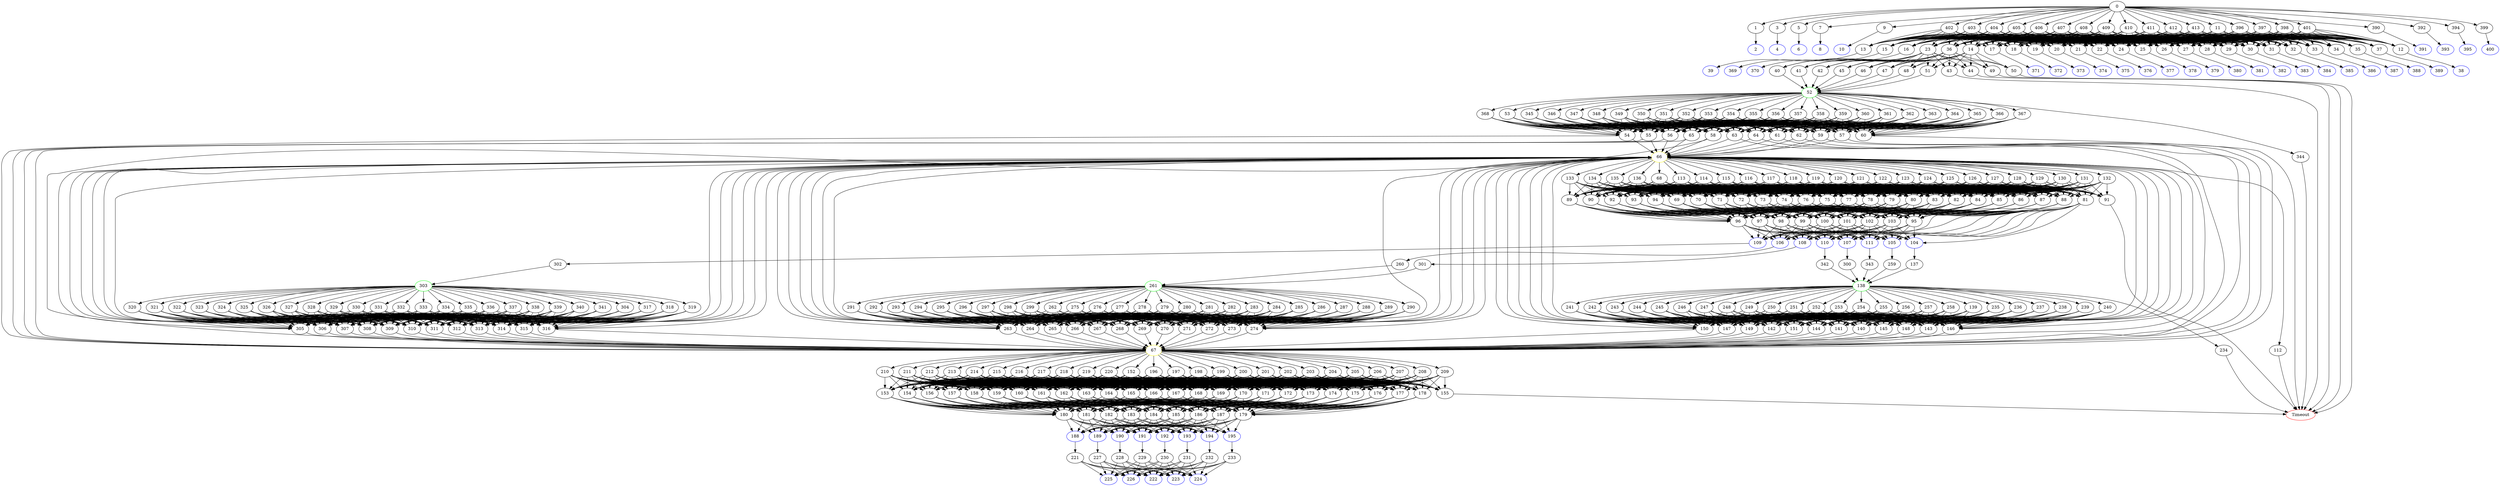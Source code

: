 digraph G {
	0 -> 1;
	0 -> 3;
	0 -> 5;
	0 -> 7;
	0 -> 9;
	0 -> 11;
	0 -> 390;
	0 -> 392;
	0 -> 394;
	0 -> 396;
	0 -> 397;
	0 -> 398;
	0 -> 399;
	0 -> 401;
	0 -> 402;
	0 -> 403;
	0 -> 404;
	0 -> 405;
	0 -> 406;
	0 -> 407;
	0 -> 408;
	0 -> 409;
	0 -> 410;
	0 -> 411;
	0 -> 412;
	0 -> 413;
	1 -> "2";
2 [color=blue];
	3 -> "4";
4 [color=blue];
	5 -> "6";
6 [color=blue];
	7 -> "8";
8 [color=blue];
	9 -> "10";
10 [color=blue];
	11 -> 12;
	11 -> 13;
	11 -> 14;
	11 -> 15;
	11 -> 16;
	11 -> 17;
	11 -> 18;
	11 -> 19;
	11 -> 20;
	11 -> 21;
	11 -> 22;
	11 -> 23;
	11 -> 24;
	11 -> 25;
	11 -> 26;
	11 -> 27;
	11 -> 28;
	11 -> 29;
	11 -> 30;
	11 -> 31;
	11 -> 32;
	11 -> 33;
	11 -> 34;
	11 -> 35;
	11 -> 36;
	11 -> 37;
	12 -> "38";
38 [color=blue];
	13 -> "39";
39 [color=blue];
	14 -> 40;
	14 -> 41;
	14 -> 42;
	14 -> 43;
	14 -> 44;
	14 -> 45;
	14 -> 46;
	14 -> 47;
	14 -> 48;
	14 -> 49;
	14 -> 50;
	14 -> 51;
	15 -> "369";
369 [color=blue];
	16 -> "370";
370 [color=blue];
	17 -> "371";
371 [color=blue];
	18 -> "372";
372 [color=blue];
	19 -> "373";
373 [color=blue];
	20 -> "374";
374 [color=blue];
	21 -> "375";
375 [color=blue];
	22 -> "376";
376 [color=blue];
	23 -> 40;
	23 -> 41;
	23 -> 42;
	23 -> 43;
	23 -> 44;
	23 -> 45;
	23 -> 46;
	23 -> 47;
	23 -> 48;
	23 -> 49;
	23 -> 50;
	23 -> 51;
	24 -> "377";
377 [color=blue];
	25 -> "378";
378 [color=blue];
	26 -> "379";
379 [color=blue];
	27 -> "380";
380 [color=blue];
	28 -> "381";
381 [color=blue];
	29 -> "382";
382 [color=blue];
	30 -> "383";
383 [color=blue];
	31 -> "384";
384 [color=blue];
	32 -> "385";
385 [color=blue];
	33 -> "386";
386 [color=blue];
	34 -> "387";
387 [color=blue];
	35 -> "388";
388 [color=blue];
	36 -> 40;
	36 -> 41;
	36 -> 42;
	36 -> 43;
	36 -> 44;
	36 -> 45;
	36 -> 46;
	36 -> 47;
	36 -> 48;
	36 -> 49;
	36 -> 50;
	36 -> 51;
	37 -> "389";
389 [color=blue];
	40 -> "52";
52 [color=green];
	41 -> "52";
52 [color=green];
	42 -> "52";
52 [color=green];
	43 -> "Timeout";
Timeout [color=red];
	44 -> "Timeout";
Timeout [color=red];
	45 -> "52";
52 [color=green];
	46 -> "52";
52 [color=green];
	47 -> "52";
52 [color=green];
	48 -> "52";
52 [color=green];
	49 -> "Timeout";
Timeout [color=red];
	50 -> "Timeout";
Timeout [color=red];
	51 -> "52";
52 [color=green];
	52 -> 53;
	52 -> 344;
	52 -> 345;
	52 -> 346;
	52 -> 347;
	52 -> 348;
	52 -> 349;
	52 -> 350;
	52 -> 351;
	52 -> 352;
	52 -> 353;
	52 -> 354;
	52 -> 355;
	52 -> 356;
	52 -> 357;
	52 -> 358;
	52 -> 359;
	52 -> 360;
	52 -> 361;
	52 -> 362;
	52 -> 363;
	52 -> 364;
	52 -> 365;
	52 -> 366;
	52 -> 367;
	52 -> 368;
	53 -> 54;
	53 -> 55;
	53 -> 56;
	53 -> 57;
	53 -> 58;
	53 -> 59;
	53 -> 60;
	53 -> 61;
	53 -> 62;
	53 -> 63;
	53 -> 64;
	53 -> 65;
	54 -> "66";
66 [color=yellow];
	54 -> "67";
67 [color=yellow];
	55 -> "66";
66 [color=yellow];
	55 -> "67";
67 [color=yellow];
	56 -> "66";
66 [color=yellow];
	56 -> "67";
67 [color=yellow];
	57 -> "66";
66 [color=yellow];
	57 -> "67";
67 [color=yellow];
	58 -> "66";
66 [color=yellow];
	58 -> "67";
67 [color=yellow];
	59 -> "66";
66 [color=yellow];
	59 -> "67";
67 [color=yellow];
	60 -> "Timeout";
Timeout [color=red];
	61 -> "66";
66 [color=yellow];
	61 -> "67";
67 [color=yellow];
	62 -> "66";
66 [color=yellow];
	62 -> "67";
67 [color=yellow];
	63 -> "66";
66 [color=yellow];
	63 -> "67";
67 [color=yellow];
	64 -> "66";
66 [color=yellow];
	64 -> "67";
67 [color=yellow];
	65 -> "66";
66 [color=yellow];
	65 -> "67";
67 [color=yellow];
	66 -> 68;
	66 -> 112;
	66 -> 113;
	66 -> 114;
	66 -> 115;
	66 -> 116;
	66 -> 117;
	66 -> 118;
	66 -> 119;
	66 -> 120;
	66 -> 121;
	66 -> 122;
	66 -> 123;
	66 -> 124;
	66 -> 125;
	66 -> 126;
	66 -> 127;
	66 -> 128;
	66 -> 129;
	66 -> 130;
	66 -> 131;
	66 -> 132;
	66 -> 133;
	66 -> 134;
	66 -> 135;
	66 -> 136;
	67 -> 152;
	67 -> 196;
	67 -> 197;
	67 -> 198;
	67 -> 199;
	67 -> 200;
	67 -> 201;
	67 -> 202;
	67 -> 203;
	67 -> 204;
	67 -> 205;
	67 -> 206;
	67 -> 207;
	67 -> 208;
	67 -> 209;
	67 -> 210;
	67 -> 211;
	67 -> 212;
	67 -> 213;
	67 -> 214;
	67 -> 215;
	67 -> 216;
	67 -> 217;
	67 -> 218;
	67 -> 219;
	67 -> 220;
	68 -> 69;
	68 -> 70;
	68 -> 71;
	68 -> 72;
	68 -> 73;
	68 -> 74;
	68 -> 75;
	68 -> 76;
	68 -> 77;
	68 -> 78;
	68 -> 79;
	68 -> 80;
	68 -> 81;
	68 -> 82;
	68 -> 83;
	68 -> 84;
	68 -> 85;
	68 -> 86;
	68 -> 87;
	68 -> 88;
	68 -> 89;
	68 -> 90;
	68 -> 91;
	68 -> 92;
	68 -> 93;
	68 -> 94;
	69 -> 95;
	69 -> 96;
	69 -> 97;
	69 -> 98;
	69 -> 99;
	69 -> 100;
	69 -> 101;
	69 -> 102;
	69 -> 103;
	70 -> 95;
	70 -> 96;
	70 -> 97;
	70 -> 98;
	70 -> 99;
	70 -> 100;
	70 -> 101;
	70 -> 102;
	70 -> 103;
	71 -> 95;
	71 -> 96;
	71 -> 97;
	71 -> 98;
	71 -> 99;
	71 -> 100;
	71 -> 101;
	71 -> 102;
	71 -> 103;
	72 -> 95;
	72 -> 96;
	72 -> 97;
	72 -> 98;
	72 -> 99;
	72 -> 100;
	72 -> 101;
	72 -> 102;
	72 -> 103;
	73 -> 95;
	73 -> 96;
	73 -> 97;
	73 -> 98;
	73 -> 99;
	73 -> 100;
	73 -> 101;
	73 -> 102;
	73 -> 103;
	74 -> 95;
	74 -> 96;
	74 -> 97;
	74 -> 98;
	74 -> 99;
	74 -> 100;
	74 -> 101;
	74 -> 102;
	74 -> 103;
	75 -> 95;
	75 -> 96;
	75 -> 97;
	75 -> 98;
	75 -> 99;
	75 -> 100;
	75 -> 101;
	75 -> 102;
	75 -> 103;
	76 -> 95;
	76 -> 96;
	76 -> 97;
	76 -> 98;
	76 -> 99;
	76 -> 100;
	76 -> 101;
	76 -> 102;
	76 -> 103;
	77 -> 95;
	77 -> 96;
	77 -> 97;
	77 -> 98;
	77 -> 99;
	77 -> 100;
	77 -> 101;
	77 -> 102;
	77 -> 103;
	78 -> 95;
	78 -> 96;
	78 -> 97;
	78 -> 98;
	78 -> 99;
	78 -> 100;
	78 -> 101;
	78 -> 102;
	78 -> 103;
	79 -> 95;
	79 -> 96;
	79 -> 97;
	79 -> 98;
	79 -> 99;
	79 -> 100;
	79 -> 101;
	79 -> 102;
	79 -> 103;
	80 -> 95;
	80 -> 96;
	80 -> 97;
	80 -> 98;
	80 -> 99;
	80 -> 100;
	80 -> 101;
	80 -> 102;
	80 -> 103;
	81 -> "104";
104 [color=blue];
	81 -> "105";
105 [color=blue];
	81 -> "106";
106 [color=blue];
	81 -> "107";
107 [color=blue];
	81 -> "108";
108 [color=blue];
	81 -> "109";
109 [color=blue];
	81 -> "110";
110 [color=blue];
	81 -> "111";
111 [color=blue];
	82 -> 95;
	82 -> 96;
	82 -> 97;
	82 -> 98;
	82 -> 99;
	82 -> 100;
	82 -> 101;
	82 -> 102;
	82 -> 103;
	83 -> 95;
	83 -> 96;
	83 -> 97;
	83 -> 98;
	83 -> 99;
	83 -> 100;
	83 -> 101;
	83 -> 102;
	83 -> 103;
	84 -> 95;
	84 -> 96;
	84 -> 97;
	84 -> 98;
	84 -> 99;
	84 -> 100;
	84 -> 101;
	84 -> 102;
	84 -> 103;
	85 -> 95;
	85 -> 96;
	85 -> 97;
	85 -> 98;
	85 -> 99;
	85 -> 100;
	85 -> 101;
	85 -> 102;
	85 -> 103;
	86 -> 95;
	86 -> 96;
	86 -> 97;
	86 -> 98;
	86 -> 99;
	86 -> 100;
	86 -> 101;
	86 -> 102;
	86 -> 103;
	87 -> 95;
	87 -> 96;
	87 -> 97;
	87 -> 98;
	87 -> 99;
	87 -> 100;
	87 -> 101;
	87 -> 102;
	87 -> 103;
	88 -> 95;
	88 -> 96;
	88 -> 97;
	88 -> 98;
	88 -> 99;
	88 -> 100;
	88 -> 101;
	88 -> 102;
	88 -> 103;
	89 -> 95;
	89 -> 96;
	89 -> 97;
	89 -> 98;
	89 -> 99;
	89 -> 100;
	89 -> 101;
	89 -> 102;
	89 -> 103;
	90 -> 95;
	90 -> 96;
	90 -> 97;
	90 -> 98;
	90 -> 99;
	90 -> 100;
	90 -> 101;
	90 -> 102;
	90 -> 103;
	91 -> "Timeout";
Timeout [color=red];
	92 -> 95;
	92 -> 96;
	92 -> 97;
	92 -> 98;
	92 -> 99;
	92 -> 100;
	92 -> 101;
	92 -> 102;
	92 -> 103;
	93 -> 95;
	93 -> 96;
	93 -> 97;
	93 -> 98;
	93 -> 99;
	93 -> 100;
	93 -> 101;
	93 -> 102;
	93 -> 103;
	94 -> 95;
	94 -> 96;
	94 -> 97;
	94 -> 98;
	94 -> 99;
	94 -> 100;
	94 -> 101;
	94 -> 102;
	94 -> 103;
	95 -> "104";
104 [color=blue];
	95 -> "105";
105 [color=blue];
	95 -> "106";
106 [color=blue];
	95 -> "107";
107 [color=blue];
	95 -> "108";
108 [color=blue];
	95 -> "109";
109 [color=blue];
	95 -> "110";
110 [color=blue];
	95 -> "111";
111 [color=blue];
	96 -> "104";
104 [color=blue];
	96 -> "105";
105 [color=blue];
	96 -> "106";
106 [color=blue];
	96 -> "107";
107 [color=blue];
	96 -> "108";
108 [color=blue];
	96 -> "109";
109 [color=blue];
	96 -> "110";
110 [color=blue];
	96 -> "111";
111 [color=blue];
	97 -> "104";
104 [color=blue];
	97 -> "105";
105 [color=blue];
	97 -> "106";
106 [color=blue];
	97 -> "107";
107 [color=blue];
	97 -> "108";
108 [color=blue];
	97 -> "109";
109 [color=blue];
	97 -> "110";
110 [color=blue];
	97 -> "111";
111 [color=blue];
	98 -> "104";
104 [color=blue];
	98 -> "105";
105 [color=blue];
	98 -> "106";
106 [color=blue];
	98 -> "107";
107 [color=blue];
	98 -> "108";
108 [color=blue];
	98 -> "109";
109 [color=blue];
	98 -> "110";
110 [color=blue];
	98 -> "111";
111 [color=blue];
	99 -> "104";
104 [color=blue];
	99 -> "105";
105 [color=blue];
	99 -> "106";
106 [color=blue];
	99 -> "107";
107 [color=blue];
	99 -> "108";
108 [color=blue];
	99 -> "109";
109 [color=blue];
	99 -> "110";
110 [color=blue];
	99 -> "111";
111 [color=blue];
	100 -> "104";
104 [color=blue];
	100 -> "105";
105 [color=blue];
	100 -> "106";
106 [color=blue];
	100 -> "107";
107 [color=blue];
	100 -> "108";
108 [color=blue];
	100 -> "109";
109 [color=blue];
	100 -> "110";
110 [color=blue];
	100 -> "111";
111 [color=blue];
	101 -> "104";
104 [color=blue];
	101 -> "105";
105 [color=blue];
	101 -> "106";
106 [color=blue];
	101 -> "107";
107 [color=blue];
	101 -> "108";
108 [color=blue];
	101 -> "109";
109 [color=blue];
	101 -> "110";
110 [color=blue];
	101 -> "111";
111 [color=blue];
	102 -> "104";
104 [color=blue];
	102 -> "105";
105 [color=blue];
	102 -> "106";
106 [color=blue];
	102 -> "107";
107 [color=blue];
	102 -> "108";
108 [color=blue];
	102 -> "109";
109 [color=blue];
	102 -> "110";
110 [color=blue];
	102 -> "111";
111 [color=blue];
	103 -> "104";
104 [color=blue];
	103 -> "105";
105 [color=blue];
	103 -> "106";
106 [color=blue];
	103 -> "107";
107 [color=blue];
	103 -> "108";
108 [color=blue];
	103 -> "109";
109 [color=blue];
	103 -> "110";
110 [color=blue];
	103 -> "111";
111 [color=blue];
	104 -> 137;
	105 -> 259;
	106 -> 260;
	107 -> 300;
	108 -> 301;
	109 -> 302;
	110 -> 342;
	111 -> 343;
	112 -> "Timeout";
Timeout [color=red];
	113 -> 69;
	113 -> 70;
	113 -> 71;
	113 -> 72;
	113 -> 73;
	113 -> 74;
	113 -> 75;
	113 -> 76;
	113 -> 77;
	113 -> 78;
	113 -> 79;
	113 -> 80;
	113 -> 81;
	113 -> 82;
	113 -> 83;
	113 -> 84;
	113 -> 85;
	113 -> 86;
	113 -> 87;
	113 -> 88;
	113 -> 89;
	113 -> 90;
	113 -> 91;
	113 -> 92;
	113 -> 93;
	113 -> 94;
	114 -> 69;
	114 -> 70;
	114 -> 71;
	114 -> 72;
	114 -> 73;
	114 -> 74;
	114 -> 75;
	114 -> 76;
	114 -> 77;
	114 -> 78;
	114 -> 79;
	114 -> 80;
	114 -> 81;
	114 -> 82;
	114 -> 83;
	114 -> 84;
	114 -> 85;
	114 -> 86;
	114 -> 87;
	114 -> 88;
	114 -> 89;
	114 -> 90;
	114 -> 91;
	114 -> 92;
	114 -> 93;
	114 -> 94;
	115 -> 69;
	115 -> 70;
	115 -> 71;
	115 -> 72;
	115 -> 73;
	115 -> 74;
	115 -> 75;
	115 -> 76;
	115 -> 77;
	115 -> 78;
	115 -> 79;
	115 -> 80;
	115 -> 81;
	115 -> 82;
	115 -> 83;
	115 -> 84;
	115 -> 85;
	115 -> 86;
	115 -> 87;
	115 -> 88;
	115 -> 89;
	115 -> 90;
	115 -> 91;
	115 -> 92;
	115 -> 93;
	115 -> 94;
	116 -> 69;
	116 -> 70;
	116 -> 71;
	116 -> 72;
	116 -> 73;
	116 -> 74;
	116 -> 75;
	116 -> 76;
	116 -> 77;
	116 -> 78;
	116 -> 79;
	116 -> 80;
	116 -> 81;
	116 -> 82;
	116 -> 83;
	116 -> 84;
	116 -> 85;
	116 -> 86;
	116 -> 87;
	116 -> 88;
	116 -> 89;
	116 -> 90;
	116 -> 91;
	116 -> 92;
	116 -> 93;
	116 -> 94;
	117 -> 69;
	117 -> 70;
	117 -> 71;
	117 -> 72;
	117 -> 73;
	117 -> 74;
	117 -> 75;
	117 -> 76;
	117 -> 77;
	117 -> 78;
	117 -> 79;
	117 -> 80;
	117 -> 81;
	117 -> 82;
	117 -> 83;
	117 -> 84;
	117 -> 85;
	117 -> 86;
	117 -> 87;
	117 -> 88;
	117 -> 89;
	117 -> 90;
	117 -> 91;
	117 -> 92;
	117 -> 93;
	117 -> 94;
	118 -> 69;
	118 -> 70;
	118 -> 71;
	118 -> 72;
	118 -> 73;
	118 -> 74;
	118 -> 75;
	118 -> 76;
	118 -> 77;
	118 -> 78;
	118 -> 79;
	118 -> 80;
	118 -> 81;
	118 -> 82;
	118 -> 83;
	118 -> 84;
	118 -> 85;
	118 -> 86;
	118 -> 87;
	118 -> 88;
	118 -> 89;
	118 -> 90;
	118 -> 91;
	118 -> 92;
	118 -> 93;
	118 -> 94;
	119 -> 69;
	119 -> 70;
	119 -> 71;
	119 -> 72;
	119 -> 73;
	119 -> 74;
	119 -> 75;
	119 -> 76;
	119 -> 77;
	119 -> 78;
	119 -> 79;
	119 -> 80;
	119 -> 81;
	119 -> 82;
	119 -> 83;
	119 -> 84;
	119 -> 85;
	119 -> 86;
	119 -> 87;
	119 -> 88;
	119 -> 89;
	119 -> 90;
	119 -> 91;
	119 -> 92;
	119 -> 93;
	119 -> 94;
	120 -> 69;
	120 -> 70;
	120 -> 71;
	120 -> 72;
	120 -> 73;
	120 -> 74;
	120 -> 75;
	120 -> 76;
	120 -> 77;
	120 -> 78;
	120 -> 79;
	120 -> 80;
	120 -> 81;
	120 -> 82;
	120 -> 83;
	120 -> 84;
	120 -> 85;
	120 -> 86;
	120 -> 87;
	120 -> 88;
	120 -> 89;
	120 -> 90;
	120 -> 91;
	120 -> 92;
	120 -> 93;
	120 -> 94;
	121 -> 69;
	121 -> 70;
	121 -> 71;
	121 -> 72;
	121 -> 73;
	121 -> 74;
	121 -> 75;
	121 -> 76;
	121 -> 77;
	121 -> 78;
	121 -> 79;
	121 -> 80;
	121 -> 81;
	121 -> 82;
	121 -> 83;
	121 -> 84;
	121 -> 85;
	121 -> 86;
	121 -> 87;
	121 -> 88;
	121 -> 89;
	121 -> 90;
	121 -> 91;
	121 -> 92;
	121 -> 93;
	121 -> 94;
	122 -> 69;
	122 -> 70;
	122 -> 71;
	122 -> 72;
	122 -> 73;
	122 -> 74;
	122 -> 75;
	122 -> 76;
	122 -> 77;
	122 -> 78;
	122 -> 79;
	122 -> 80;
	122 -> 81;
	122 -> 82;
	122 -> 83;
	122 -> 84;
	122 -> 85;
	122 -> 86;
	122 -> 87;
	122 -> 88;
	122 -> 89;
	122 -> 90;
	122 -> 91;
	122 -> 92;
	122 -> 93;
	122 -> 94;
	123 -> 69;
	123 -> 70;
	123 -> 71;
	123 -> 72;
	123 -> 73;
	123 -> 74;
	123 -> 75;
	123 -> 76;
	123 -> 77;
	123 -> 78;
	123 -> 79;
	123 -> 80;
	123 -> 81;
	123 -> 82;
	123 -> 83;
	123 -> 84;
	123 -> 85;
	123 -> 86;
	123 -> 87;
	123 -> 88;
	123 -> 89;
	123 -> 90;
	123 -> 91;
	123 -> 92;
	123 -> 93;
	123 -> 94;
	124 -> 69;
	124 -> 70;
	124 -> 71;
	124 -> 72;
	124 -> 73;
	124 -> 74;
	124 -> 75;
	124 -> 76;
	124 -> 77;
	124 -> 78;
	124 -> 79;
	124 -> 80;
	124 -> 81;
	124 -> 82;
	124 -> 83;
	124 -> 84;
	124 -> 85;
	124 -> 86;
	124 -> 87;
	124 -> 88;
	124 -> 89;
	124 -> 90;
	124 -> 91;
	124 -> 92;
	124 -> 93;
	124 -> 94;
	125 -> 69;
	125 -> 70;
	125 -> 71;
	125 -> 72;
	125 -> 73;
	125 -> 74;
	125 -> 75;
	125 -> 76;
	125 -> 77;
	125 -> 78;
	125 -> 79;
	125 -> 80;
	125 -> 81;
	125 -> 82;
	125 -> 83;
	125 -> 84;
	125 -> 85;
	125 -> 86;
	125 -> 87;
	125 -> 88;
	125 -> 89;
	125 -> 90;
	125 -> 91;
	125 -> 92;
	125 -> 93;
	125 -> 94;
	126 -> 69;
	126 -> 70;
	126 -> 71;
	126 -> 72;
	126 -> 73;
	126 -> 74;
	126 -> 75;
	126 -> 76;
	126 -> 77;
	126 -> 78;
	126 -> 79;
	126 -> 80;
	126 -> 81;
	126 -> 82;
	126 -> 83;
	126 -> 84;
	126 -> 85;
	126 -> 86;
	126 -> 87;
	126 -> 88;
	126 -> 89;
	126 -> 90;
	126 -> 91;
	126 -> 92;
	126 -> 93;
	126 -> 94;
	127 -> 69;
	127 -> 70;
	127 -> 71;
	127 -> 72;
	127 -> 73;
	127 -> 74;
	127 -> 75;
	127 -> 76;
	127 -> 77;
	127 -> 78;
	127 -> 79;
	127 -> 80;
	127 -> 81;
	127 -> 82;
	127 -> 83;
	127 -> 84;
	127 -> 85;
	127 -> 86;
	127 -> 87;
	127 -> 88;
	127 -> 89;
	127 -> 90;
	127 -> 91;
	127 -> 92;
	127 -> 93;
	127 -> 94;
	128 -> 69;
	128 -> 70;
	128 -> 71;
	128 -> 72;
	128 -> 73;
	128 -> 74;
	128 -> 75;
	128 -> 76;
	128 -> 77;
	128 -> 78;
	128 -> 79;
	128 -> 80;
	128 -> 81;
	128 -> 82;
	128 -> 83;
	128 -> 84;
	128 -> 85;
	128 -> 86;
	128 -> 87;
	128 -> 88;
	128 -> 89;
	128 -> 90;
	128 -> 91;
	128 -> 92;
	128 -> 93;
	128 -> 94;
	129 -> 69;
	129 -> 70;
	129 -> 71;
	129 -> 72;
	129 -> 73;
	129 -> 74;
	129 -> 75;
	129 -> 76;
	129 -> 77;
	129 -> 78;
	129 -> 79;
	129 -> 80;
	129 -> 81;
	129 -> 82;
	129 -> 83;
	129 -> 84;
	129 -> 85;
	129 -> 86;
	129 -> 87;
	129 -> 88;
	129 -> 89;
	129 -> 90;
	129 -> 91;
	129 -> 92;
	129 -> 93;
	129 -> 94;
	130 -> 69;
	130 -> 70;
	130 -> 71;
	130 -> 72;
	130 -> 73;
	130 -> 74;
	130 -> 75;
	130 -> 76;
	130 -> 77;
	130 -> 78;
	130 -> 79;
	130 -> 80;
	130 -> 81;
	130 -> 82;
	130 -> 83;
	130 -> 84;
	130 -> 85;
	130 -> 86;
	130 -> 87;
	130 -> 88;
	130 -> 89;
	130 -> 90;
	130 -> 91;
	130 -> 92;
	130 -> 93;
	130 -> 94;
	131 -> 69;
	131 -> 70;
	131 -> 71;
	131 -> 72;
	131 -> 73;
	131 -> 74;
	131 -> 75;
	131 -> 76;
	131 -> 77;
	131 -> 78;
	131 -> 79;
	131 -> 80;
	131 -> 81;
	131 -> 82;
	131 -> 83;
	131 -> 84;
	131 -> 85;
	131 -> 86;
	131 -> 87;
	131 -> 88;
	131 -> 89;
	131 -> 90;
	131 -> 91;
	131 -> 92;
	131 -> 93;
	131 -> 94;
	132 -> 69;
	132 -> 70;
	132 -> 71;
	132 -> 72;
	132 -> 73;
	132 -> 74;
	132 -> 75;
	132 -> 76;
	132 -> 77;
	132 -> 78;
	132 -> 79;
	132 -> 80;
	132 -> 81;
	132 -> 82;
	132 -> 83;
	132 -> 84;
	132 -> 85;
	132 -> 86;
	132 -> 87;
	132 -> 88;
	132 -> 89;
	132 -> 90;
	132 -> 91;
	132 -> 92;
	132 -> 93;
	132 -> 94;
	133 -> 69;
	133 -> 70;
	133 -> 71;
	133 -> 72;
	133 -> 73;
	133 -> 74;
	133 -> 75;
	133 -> 76;
	133 -> 77;
	133 -> 78;
	133 -> 79;
	133 -> 80;
	133 -> 81;
	133 -> 82;
	133 -> 83;
	133 -> 84;
	133 -> 85;
	133 -> 86;
	133 -> 87;
	133 -> 88;
	133 -> 89;
	133 -> 90;
	133 -> 91;
	133 -> 92;
	133 -> 93;
	133 -> 94;
	134 -> 69;
	134 -> 70;
	134 -> 71;
	134 -> 72;
	134 -> 73;
	134 -> 74;
	134 -> 75;
	134 -> 76;
	134 -> 77;
	134 -> 78;
	134 -> 79;
	134 -> 80;
	134 -> 81;
	134 -> 82;
	134 -> 83;
	134 -> 84;
	134 -> 85;
	134 -> 86;
	134 -> 87;
	134 -> 88;
	134 -> 89;
	134 -> 90;
	134 -> 91;
	134 -> 92;
	134 -> 93;
	134 -> 94;
	135 -> 69;
	135 -> 70;
	135 -> 71;
	135 -> 72;
	135 -> 73;
	135 -> 74;
	135 -> 75;
	135 -> 76;
	135 -> 77;
	135 -> 78;
	135 -> 79;
	135 -> 80;
	135 -> 81;
	135 -> 82;
	135 -> 83;
	135 -> 84;
	135 -> 85;
	135 -> 86;
	135 -> 87;
	135 -> 88;
	135 -> 89;
	135 -> 90;
	135 -> 91;
	135 -> 92;
	135 -> 93;
	135 -> 94;
	136 -> 69;
	136 -> 70;
	136 -> 71;
	136 -> 72;
	136 -> 73;
	136 -> 74;
	136 -> 75;
	136 -> 76;
	136 -> 77;
	136 -> 78;
	136 -> 79;
	136 -> 80;
	136 -> 81;
	136 -> 82;
	136 -> 83;
	136 -> 84;
	136 -> 85;
	136 -> 86;
	136 -> 87;
	136 -> 88;
	136 -> 89;
	136 -> 90;
	136 -> 91;
	136 -> 92;
	136 -> 93;
	136 -> 94;
	137 -> "138";
138 [color=green];
	138 -> 139;
	138 -> 234;
	138 -> 235;
	138 -> 236;
	138 -> 237;
	138 -> 238;
	138 -> 239;
	138 -> 240;
	138 -> 241;
	138 -> 242;
	138 -> 243;
	138 -> 244;
	138 -> 245;
	138 -> 246;
	138 -> 247;
	138 -> 248;
	138 -> 249;
	138 -> 250;
	138 -> 251;
	138 -> 252;
	138 -> 253;
	138 -> 254;
	138 -> 255;
	138 -> 256;
	138 -> 257;
	138 -> 258;
	139 -> 140;
	139 -> 141;
	139 -> 142;
	139 -> 143;
	139 -> 144;
	139 -> 145;
	139 -> 146;
	139 -> 147;
	139 -> 148;
	139 -> 149;
	139 -> 150;
	139 -> 151;
	140 -> "66";
66 [color=yellow];
	140 -> "67";
67 [color=yellow];
	141 -> "66";
66 [color=yellow];
	141 -> "67";
67 [color=yellow];
	142 -> "66";
66 [color=yellow];
	142 -> "67";
67 [color=yellow];
	143 -> "66";
66 [color=yellow];
	143 -> "67";
67 [color=yellow];
	144 -> "66";
66 [color=yellow];
	144 -> "67";
67 [color=yellow];
	145 -> "66";
66 [color=yellow];
	145 -> "67";
67 [color=yellow];
	146 -> "66";
66 [color=yellow];
	146 -> "67";
67 [color=yellow];
	147 -> "66";
66 [color=yellow];
	147 -> "67";
67 [color=yellow];
	148 -> "66";
66 [color=yellow];
	148 -> "67";
67 [color=yellow];
	149 -> "66";
66 [color=yellow];
	149 -> "67";
67 [color=yellow];
	150 -> "66";
66 [color=yellow];
	150 -> "67";
67 [color=yellow];
	151 -> "66";
66 [color=yellow];
	151 -> "67";
67 [color=yellow];
	152 -> 153;
	152 -> 154;
	152 -> 155;
	152 -> 156;
	152 -> 157;
	152 -> 158;
	152 -> 159;
	152 -> 160;
	152 -> 161;
	152 -> 162;
	152 -> 163;
	152 -> 164;
	152 -> 165;
	152 -> 166;
	152 -> 167;
	152 -> 168;
	152 -> 169;
	152 -> 170;
	152 -> 171;
	152 -> 172;
	152 -> 173;
	152 -> 174;
	152 -> 175;
	152 -> 176;
	152 -> 177;
	152 -> 178;
	153 -> 179;
	153 -> 180;
	153 -> 181;
	153 -> 182;
	153 -> 183;
	153 -> 184;
	153 -> 185;
	153 -> 186;
	153 -> 187;
	154 -> 179;
	154 -> 180;
	154 -> 181;
	154 -> 182;
	154 -> 183;
	154 -> 184;
	154 -> 185;
	154 -> 186;
	154 -> 187;
	155 -> "Timeout";
Timeout [color=red];
	156 -> 179;
	156 -> 180;
	156 -> 181;
	156 -> 182;
	156 -> 183;
	156 -> 184;
	156 -> 185;
	156 -> 186;
	156 -> 187;
	157 -> 179;
	157 -> 180;
	157 -> 181;
	157 -> 182;
	157 -> 183;
	157 -> 184;
	157 -> 185;
	157 -> 186;
	157 -> 187;
	158 -> 179;
	158 -> 180;
	158 -> 181;
	158 -> 182;
	158 -> 183;
	158 -> 184;
	158 -> 185;
	158 -> 186;
	158 -> 187;
	159 -> 179;
	159 -> 180;
	159 -> 181;
	159 -> 182;
	159 -> 183;
	159 -> 184;
	159 -> 185;
	159 -> 186;
	159 -> 187;
	160 -> 179;
	160 -> 180;
	160 -> 181;
	160 -> 182;
	160 -> 183;
	160 -> 184;
	160 -> 185;
	160 -> 186;
	160 -> 187;
	161 -> 179;
	161 -> 180;
	161 -> 181;
	161 -> 182;
	161 -> 183;
	161 -> 184;
	161 -> 185;
	161 -> 186;
	161 -> 187;
	162 -> 179;
	162 -> 180;
	162 -> 181;
	162 -> 182;
	162 -> 183;
	162 -> 184;
	162 -> 185;
	162 -> 186;
	162 -> 187;
	163 -> 179;
	163 -> 180;
	163 -> 181;
	163 -> 182;
	163 -> 183;
	163 -> 184;
	163 -> 185;
	163 -> 186;
	163 -> 187;
	164 -> 179;
	164 -> 180;
	164 -> 181;
	164 -> 182;
	164 -> 183;
	164 -> 184;
	164 -> 185;
	164 -> 186;
	164 -> 187;
	165 -> 179;
	165 -> 180;
	165 -> 181;
	165 -> 182;
	165 -> 183;
	165 -> 184;
	165 -> 185;
	165 -> 186;
	165 -> 187;
	166 -> 179;
	166 -> 180;
	166 -> 181;
	166 -> 182;
	166 -> 183;
	166 -> 184;
	166 -> 185;
	166 -> 186;
	166 -> 187;
	167 -> 179;
	167 -> 180;
	167 -> 181;
	167 -> 182;
	167 -> 183;
	167 -> 184;
	167 -> 185;
	167 -> 186;
	167 -> 187;
	168 -> 179;
	168 -> 180;
	168 -> 181;
	168 -> 182;
	168 -> 183;
	168 -> 184;
	168 -> 185;
	168 -> 186;
	168 -> 187;
	169 -> 179;
	169 -> 180;
	169 -> 181;
	169 -> 182;
	169 -> 183;
	169 -> 184;
	169 -> 185;
	169 -> 186;
	169 -> 187;
	170 -> 179;
	170 -> 180;
	170 -> 181;
	170 -> 182;
	170 -> 183;
	170 -> 184;
	170 -> 185;
	170 -> 186;
	170 -> 187;
	171 -> 179;
	171 -> 180;
	171 -> 181;
	171 -> 182;
	171 -> 183;
	171 -> 184;
	171 -> 185;
	171 -> 186;
	171 -> 187;
	172 -> 179;
	172 -> 180;
	172 -> 181;
	172 -> 182;
	172 -> 183;
	172 -> 184;
	172 -> 185;
	172 -> 186;
	172 -> 187;
	173 -> 179;
	173 -> 180;
	173 -> 181;
	173 -> 182;
	173 -> 183;
	173 -> 184;
	173 -> 185;
	173 -> 186;
	173 -> 187;
	174 -> 179;
	174 -> 180;
	174 -> 181;
	174 -> 182;
	174 -> 183;
	174 -> 184;
	174 -> 185;
	174 -> 186;
	174 -> 187;
	175 -> 179;
	175 -> 180;
	175 -> 181;
	175 -> 182;
	175 -> 183;
	175 -> 184;
	175 -> 185;
	175 -> 186;
	175 -> 187;
	176 -> 179;
	176 -> 180;
	176 -> 181;
	176 -> 182;
	176 -> 183;
	176 -> 184;
	176 -> 185;
	176 -> 186;
	176 -> 187;
	177 -> 179;
	177 -> 180;
	177 -> 181;
	177 -> 182;
	177 -> 183;
	177 -> 184;
	177 -> 185;
	177 -> 186;
	177 -> 187;
	178 -> 179;
	178 -> 180;
	178 -> 181;
	178 -> 182;
	178 -> 183;
	178 -> 184;
	178 -> 185;
	178 -> 186;
	178 -> 187;
	179 -> "188";
188 [color=blue];
	179 -> "189";
189 [color=blue];
	179 -> "190";
190 [color=blue];
	179 -> "191";
191 [color=blue];
	179 -> "192";
192 [color=blue];
	179 -> "193";
193 [color=blue];
	179 -> "194";
194 [color=blue];
	179 -> "195";
195 [color=blue];
	180 -> "188";
188 [color=blue];
	180 -> "189";
189 [color=blue];
	180 -> "190";
190 [color=blue];
	180 -> "191";
191 [color=blue];
	180 -> "192";
192 [color=blue];
	180 -> "193";
193 [color=blue];
	180 -> "194";
194 [color=blue];
	180 -> "195";
195 [color=blue];
	181 -> "188";
188 [color=blue];
	181 -> "189";
189 [color=blue];
	181 -> "190";
190 [color=blue];
	181 -> "191";
191 [color=blue];
	181 -> "192";
192 [color=blue];
	181 -> "193";
193 [color=blue];
	181 -> "194";
194 [color=blue];
	181 -> "195";
195 [color=blue];
	182 -> "188";
188 [color=blue];
	182 -> "189";
189 [color=blue];
	182 -> "190";
190 [color=blue];
	182 -> "191";
191 [color=blue];
	182 -> "192";
192 [color=blue];
	182 -> "193";
193 [color=blue];
	182 -> "194";
194 [color=blue];
	182 -> "195";
195 [color=blue];
	183 -> "188";
188 [color=blue];
	183 -> "189";
189 [color=blue];
	183 -> "190";
190 [color=blue];
	183 -> "191";
191 [color=blue];
	183 -> "192";
192 [color=blue];
	183 -> "193";
193 [color=blue];
	183 -> "194";
194 [color=blue];
	183 -> "195";
195 [color=blue];
	184 -> "188";
188 [color=blue];
	184 -> "189";
189 [color=blue];
	184 -> "190";
190 [color=blue];
	184 -> "191";
191 [color=blue];
	184 -> "192";
192 [color=blue];
	184 -> "193";
193 [color=blue];
	184 -> "194";
194 [color=blue];
	184 -> "195";
195 [color=blue];
	185 -> "188";
188 [color=blue];
	185 -> "189";
189 [color=blue];
	185 -> "190";
190 [color=blue];
	185 -> "191";
191 [color=blue];
	185 -> "192";
192 [color=blue];
	185 -> "193";
193 [color=blue];
	185 -> "194";
194 [color=blue];
	185 -> "195";
195 [color=blue];
	186 -> "188";
188 [color=blue];
	186 -> "189";
189 [color=blue];
	186 -> "190";
190 [color=blue];
	186 -> "191";
191 [color=blue];
	186 -> "192";
192 [color=blue];
	186 -> "193";
193 [color=blue];
	186 -> "194";
194 [color=blue];
	186 -> "195";
195 [color=blue];
	187 -> "188";
188 [color=blue];
	187 -> "189";
189 [color=blue];
	187 -> "190";
190 [color=blue];
	187 -> "191";
191 [color=blue];
	187 -> "192";
192 [color=blue];
	187 -> "193";
193 [color=blue];
	187 -> "194";
194 [color=blue];
	187 -> "195";
195 [color=blue];
	188 -> 221;
	189 -> 227;
	190 -> 228;
	191 -> 229;
	192 -> 230;
	193 -> 231;
	194 -> 232;
	195 -> 233;
	196 -> 153;
	196 -> 154;
	196 -> 155;
	196 -> 156;
	196 -> 157;
	196 -> 158;
	196 -> 159;
	196 -> 160;
	196 -> 161;
	196 -> 162;
	196 -> 163;
	196 -> 164;
	196 -> 165;
	196 -> 166;
	196 -> 167;
	196 -> 168;
	196 -> 169;
	196 -> 170;
	196 -> 171;
	196 -> 172;
	196 -> 173;
	196 -> 174;
	196 -> 175;
	196 -> 176;
	196 -> 177;
	196 -> 178;
	197 -> 153;
	197 -> 154;
	197 -> 155;
	197 -> 156;
	197 -> 157;
	197 -> 158;
	197 -> 159;
	197 -> 160;
	197 -> 161;
	197 -> 162;
	197 -> 163;
	197 -> 164;
	197 -> 165;
	197 -> 166;
	197 -> 167;
	197 -> 168;
	197 -> 169;
	197 -> 170;
	197 -> 171;
	197 -> 172;
	197 -> 173;
	197 -> 174;
	197 -> 175;
	197 -> 176;
	197 -> 177;
	197 -> 178;
	198 -> 153;
	198 -> 154;
	198 -> 155;
	198 -> 156;
	198 -> 157;
	198 -> 158;
	198 -> 159;
	198 -> 160;
	198 -> 161;
	198 -> 162;
	198 -> 163;
	198 -> 164;
	198 -> 165;
	198 -> 166;
	198 -> 167;
	198 -> 168;
	198 -> 169;
	198 -> 170;
	198 -> 171;
	198 -> 172;
	198 -> 173;
	198 -> 174;
	198 -> 175;
	198 -> 176;
	198 -> 177;
	198 -> 178;
	199 -> 153;
	199 -> 154;
	199 -> 155;
	199 -> 156;
	199 -> 157;
	199 -> 158;
	199 -> 159;
	199 -> 160;
	199 -> 161;
	199 -> 162;
	199 -> 163;
	199 -> 164;
	199 -> 165;
	199 -> 166;
	199 -> 167;
	199 -> 168;
	199 -> 169;
	199 -> 170;
	199 -> 171;
	199 -> 172;
	199 -> 173;
	199 -> 174;
	199 -> 175;
	199 -> 176;
	199 -> 177;
	199 -> 178;
	200 -> 153;
	200 -> 154;
	200 -> 155;
	200 -> 156;
	200 -> 157;
	200 -> 158;
	200 -> 159;
	200 -> 160;
	200 -> 161;
	200 -> 162;
	200 -> 163;
	200 -> 164;
	200 -> 165;
	200 -> 166;
	200 -> 167;
	200 -> 168;
	200 -> 169;
	200 -> 170;
	200 -> 171;
	200 -> 172;
	200 -> 173;
	200 -> 174;
	200 -> 175;
	200 -> 176;
	200 -> 177;
	200 -> 178;
	201 -> 153;
	201 -> 154;
	201 -> 155;
	201 -> 156;
	201 -> 157;
	201 -> 158;
	201 -> 159;
	201 -> 160;
	201 -> 161;
	201 -> 162;
	201 -> 163;
	201 -> 164;
	201 -> 165;
	201 -> 166;
	201 -> 167;
	201 -> 168;
	201 -> 169;
	201 -> 170;
	201 -> 171;
	201 -> 172;
	201 -> 173;
	201 -> 174;
	201 -> 175;
	201 -> 176;
	201 -> 177;
	201 -> 178;
	202 -> 153;
	202 -> 154;
	202 -> 155;
	202 -> 156;
	202 -> 157;
	202 -> 158;
	202 -> 159;
	202 -> 160;
	202 -> 161;
	202 -> 162;
	202 -> 163;
	202 -> 164;
	202 -> 165;
	202 -> 166;
	202 -> 167;
	202 -> 168;
	202 -> 169;
	202 -> 170;
	202 -> 171;
	202 -> 172;
	202 -> 173;
	202 -> 174;
	202 -> 175;
	202 -> 176;
	202 -> 177;
	202 -> 178;
	203 -> 153;
	203 -> 154;
	203 -> 155;
	203 -> 156;
	203 -> 157;
	203 -> 158;
	203 -> 159;
	203 -> 160;
	203 -> 161;
	203 -> 162;
	203 -> 163;
	203 -> 164;
	203 -> 165;
	203 -> 166;
	203 -> 167;
	203 -> 168;
	203 -> 169;
	203 -> 170;
	203 -> 171;
	203 -> 172;
	203 -> 173;
	203 -> 174;
	203 -> 175;
	203 -> 176;
	203 -> 177;
	203 -> 178;
	204 -> 153;
	204 -> 154;
	204 -> 155;
	204 -> 156;
	204 -> 157;
	204 -> 158;
	204 -> 159;
	204 -> 160;
	204 -> 161;
	204 -> 162;
	204 -> 163;
	204 -> 164;
	204 -> 165;
	204 -> 166;
	204 -> 167;
	204 -> 168;
	204 -> 169;
	204 -> 170;
	204 -> 171;
	204 -> 172;
	204 -> 173;
	204 -> 174;
	204 -> 175;
	204 -> 176;
	204 -> 177;
	204 -> 178;
	205 -> 153;
	205 -> 154;
	205 -> 155;
	205 -> 156;
	205 -> 157;
	205 -> 158;
	205 -> 159;
	205 -> 160;
	205 -> 161;
	205 -> 162;
	205 -> 163;
	205 -> 164;
	205 -> 165;
	205 -> 166;
	205 -> 167;
	205 -> 168;
	205 -> 169;
	205 -> 170;
	205 -> 171;
	205 -> 172;
	205 -> 173;
	205 -> 174;
	205 -> 175;
	205 -> 176;
	205 -> 177;
	205 -> 178;
	206 -> 153;
	206 -> 154;
	206 -> 155;
	206 -> 156;
	206 -> 157;
	206 -> 158;
	206 -> 159;
	206 -> 160;
	206 -> 161;
	206 -> 162;
	206 -> 163;
	206 -> 164;
	206 -> 165;
	206 -> 166;
	206 -> 167;
	206 -> 168;
	206 -> 169;
	206 -> 170;
	206 -> 171;
	206 -> 172;
	206 -> 173;
	206 -> 174;
	206 -> 175;
	206 -> 176;
	206 -> 177;
	206 -> 178;
	207 -> 153;
	207 -> 154;
	207 -> 155;
	207 -> 156;
	207 -> 157;
	207 -> 158;
	207 -> 159;
	207 -> 160;
	207 -> 161;
	207 -> 162;
	207 -> 163;
	207 -> 164;
	207 -> 165;
	207 -> 166;
	207 -> 167;
	207 -> 168;
	207 -> 169;
	207 -> 170;
	207 -> 171;
	207 -> 172;
	207 -> 173;
	207 -> 174;
	207 -> 175;
	207 -> 176;
	207 -> 177;
	207 -> 178;
	208 -> 153;
	208 -> 154;
	208 -> 155;
	208 -> 156;
	208 -> 157;
	208 -> 158;
	208 -> 159;
	208 -> 160;
	208 -> 161;
	208 -> 162;
	208 -> 163;
	208 -> 164;
	208 -> 165;
	208 -> 166;
	208 -> 167;
	208 -> 168;
	208 -> 169;
	208 -> 170;
	208 -> 171;
	208 -> 172;
	208 -> 173;
	208 -> 174;
	208 -> 175;
	208 -> 176;
	208 -> 177;
	208 -> 178;
	209 -> 153;
	209 -> 154;
	209 -> 155;
	209 -> 156;
	209 -> 157;
	209 -> 158;
	209 -> 159;
	209 -> 160;
	209 -> 161;
	209 -> 162;
	209 -> 163;
	209 -> 164;
	209 -> 165;
	209 -> 166;
	209 -> 167;
	209 -> 168;
	209 -> 169;
	209 -> 170;
	209 -> 171;
	209 -> 172;
	209 -> 173;
	209 -> 174;
	209 -> 175;
	209 -> 176;
	209 -> 177;
	209 -> 178;
	210 -> 153;
	210 -> 154;
	210 -> 155;
	210 -> 156;
	210 -> 157;
	210 -> 158;
	210 -> 159;
	210 -> 160;
	210 -> 161;
	210 -> 162;
	210 -> 163;
	210 -> 164;
	210 -> 165;
	210 -> 166;
	210 -> 167;
	210 -> 168;
	210 -> 169;
	210 -> 170;
	210 -> 171;
	210 -> 172;
	210 -> 173;
	210 -> 174;
	210 -> 175;
	210 -> 176;
	210 -> 177;
	210 -> 178;
	211 -> 153;
	211 -> 154;
	211 -> 155;
	211 -> 156;
	211 -> 157;
	211 -> 158;
	211 -> 159;
	211 -> 160;
	211 -> 161;
	211 -> 162;
	211 -> 163;
	211 -> 164;
	211 -> 165;
	211 -> 166;
	211 -> 167;
	211 -> 168;
	211 -> 169;
	211 -> 170;
	211 -> 171;
	211 -> 172;
	211 -> 173;
	211 -> 174;
	211 -> 175;
	211 -> 176;
	211 -> 177;
	211 -> 178;
	212 -> 153;
	212 -> 154;
	212 -> 155;
	212 -> 156;
	212 -> 157;
	212 -> 158;
	212 -> 159;
	212 -> 160;
	212 -> 161;
	212 -> 162;
	212 -> 163;
	212 -> 164;
	212 -> 165;
	212 -> 166;
	212 -> 167;
	212 -> 168;
	212 -> 169;
	212 -> 170;
	212 -> 171;
	212 -> 172;
	212 -> 173;
	212 -> 174;
	212 -> 175;
	212 -> 176;
	212 -> 177;
	212 -> 178;
	213 -> 153;
	213 -> 154;
	213 -> 155;
	213 -> 156;
	213 -> 157;
	213 -> 158;
	213 -> 159;
	213 -> 160;
	213 -> 161;
	213 -> 162;
	213 -> 163;
	213 -> 164;
	213 -> 165;
	213 -> 166;
	213 -> 167;
	213 -> 168;
	213 -> 169;
	213 -> 170;
	213 -> 171;
	213 -> 172;
	213 -> 173;
	213 -> 174;
	213 -> 175;
	213 -> 176;
	213 -> 177;
	213 -> 178;
	214 -> 153;
	214 -> 154;
	214 -> 155;
	214 -> 156;
	214 -> 157;
	214 -> 158;
	214 -> 159;
	214 -> 160;
	214 -> 161;
	214 -> 162;
	214 -> 163;
	214 -> 164;
	214 -> 165;
	214 -> 166;
	214 -> 167;
	214 -> 168;
	214 -> 169;
	214 -> 170;
	214 -> 171;
	214 -> 172;
	214 -> 173;
	214 -> 174;
	214 -> 175;
	214 -> 176;
	214 -> 177;
	214 -> 178;
	215 -> 153;
	215 -> 154;
	215 -> 155;
	215 -> 156;
	215 -> 157;
	215 -> 158;
	215 -> 159;
	215 -> 160;
	215 -> 161;
	215 -> 162;
	215 -> 163;
	215 -> 164;
	215 -> 165;
	215 -> 166;
	215 -> 167;
	215 -> 168;
	215 -> 169;
	215 -> 170;
	215 -> 171;
	215 -> 172;
	215 -> 173;
	215 -> 174;
	215 -> 175;
	215 -> 176;
	215 -> 177;
	215 -> 178;
	216 -> 153;
	216 -> 154;
	216 -> 155;
	216 -> 156;
	216 -> 157;
	216 -> 158;
	216 -> 159;
	216 -> 160;
	216 -> 161;
	216 -> 162;
	216 -> 163;
	216 -> 164;
	216 -> 165;
	216 -> 166;
	216 -> 167;
	216 -> 168;
	216 -> 169;
	216 -> 170;
	216 -> 171;
	216 -> 172;
	216 -> 173;
	216 -> 174;
	216 -> 175;
	216 -> 176;
	216 -> 177;
	216 -> 178;
	217 -> 153;
	217 -> 154;
	217 -> 155;
	217 -> 156;
	217 -> 157;
	217 -> 158;
	217 -> 159;
	217 -> 160;
	217 -> 161;
	217 -> 162;
	217 -> 163;
	217 -> 164;
	217 -> 165;
	217 -> 166;
	217 -> 167;
	217 -> 168;
	217 -> 169;
	217 -> 170;
	217 -> 171;
	217 -> 172;
	217 -> 173;
	217 -> 174;
	217 -> 175;
	217 -> 176;
	217 -> 177;
	217 -> 178;
	218 -> 153;
	218 -> 154;
	218 -> 155;
	218 -> 156;
	218 -> 157;
	218 -> 158;
	218 -> 159;
	218 -> 160;
	218 -> 161;
	218 -> 162;
	218 -> 163;
	218 -> 164;
	218 -> 165;
	218 -> 166;
	218 -> 167;
	218 -> 168;
	218 -> 169;
	218 -> 170;
	218 -> 171;
	218 -> 172;
	218 -> 173;
	218 -> 174;
	218 -> 175;
	218 -> 176;
	218 -> 177;
	218 -> 178;
	219 -> 153;
	219 -> 154;
	219 -> 155;
	219 -> 156;
	219 -> 157;
	219 -> 158;
	219 -> 159;
	219 -> 160;
	219 -> 161;
	219 -> 162;
	219 -> 163;
	219 -> 164;
	219 -> 165;
	219 -> 166;
	219 -> 167;
	219 -> 168;
	219 -> 169;
	219 -> 170;
	219 -> 171;
	219 -> 172;
	219 -> 173;
	219 -> 174;
	219 -> 175;
	219 -> 176;
	219 -> 177;
	219 -> 178;
	220 -> 153;
	220 -> 154;
	220 -> 155;
	220 -> 156;
	220 -> 157;
	220 -> 158;
	220 -> 159;
	220 -> 160;
	220 -> 161;
	220 -> 162;
	220 -> 163;
	220 -> 164;
	220 -> 165;
	220 -> 166;
	220 -> 167;
	220 -> 168;
	220 -> 169;
	220 -> 170;
	220 -> 171;
	220 -> 172;
	220 -> 173;
	220 -> 174;
	220 -> 175;
	220 -> 176;
	220 -> 177;
	220 -> 178;
	221 -> "222";
222 [color=blue];
	221 -> "223";
223 [color=blue];
	221 -> "224";
224 [color=blue];
	221 -> "225";
225 [color=blue];
	221 -> "226";
226 [color=blue];
	227 -> "222";
222 [color=blue];
	227 -> "223";
223 [color=blue];
	227 -> "224";
224 [color=blue];
	227 -> "225";
225 [color=blue];
	227 -> "226";
226 [color=blue];
	228 -> "222";
222 [color=blue];
	228 -> "223";
223 [color=blue];
	228 -> "224";
224 [color=blue];
	228 -> "225";
225 [color=blue];
	228 -> "226";
226 [color=blue];
	229 -> "222";
222 [color=blue];
	229 -> "223";
223 [color=blue];
	229 -> "224";
224 [color=blue];
	229 -> "225";
225 [color=blue];
	229 -> "226";
226 [color=blue];
	230 -> "222";
222 [color=blue];
	230 -> "223";
223 [color=blue];
	230 -> "224";
224 [color=blue];
	230 -> "225";
225 [color=blue];
	230 -> "226";
226 [color=blue];
	231 -> "222";
222 [color=blue];
	231 -> "223";
223 [color=blue];
	231 -> "224";
224 [color=blue];
	231 -> "225";
225 [color=blue];
	231 -> "226";
226 [color=blue];
	232 -> "222";
222 [color=blue];
	232 -> "223";
223 [color=blue];
	232 -> "224";
224 [color=blue];
	232 -> "225";
225 [color=blue];
	232 -> "226";
226 [color=blue];
	233 -> "222";
222 [color=blue];
	233 -> "223";
223 [color=blue];
	233 -> "224";
224 [color=blue];
	233 -> "225";
225 [color=blue];
	233 -> "226";
226 [color=blue];
	234 -> "Timeout";
Timeout [color=red];
	235 -> 140;
	235 -> 141;
	235 -> 142;
	235 -> 143;
	235 -> 144;
	235 -> 145;
	235 -> 146;
	235 -> 147;
	235 -> 148;
	235 -> 149;
	235 -> 150;
	235 -> 151;
	236 -> 140;
	236 -> 141;
	236 -> 142;
	236 -> 143;
	236 -> 144;
	236 -> 145;
	236 -> 146;
	236 -> 147;
	236 -> 148;
	236 -> 149;
	236 -> 150;
	236 -> 151;
	237 -> 140;
	237 -> 141;
	237 -> 142;
	237 -> 143;
	237 -> 144;
	237 -> 145;
	237 -> 146;
	237 -> 147;
	237 -> 148;
	237 -> 149;
	237 -> 150;
	237 -> 151;
	238 -> 140;
	238 -> 141;
	238 -> 142;
	238 -> 143;
	238 -> 144;
	238 -> 145;
	238 -> 146;
	238 -> 147;
	238 -> 148;
	238 -> 149;
	238 -> 150;
	238 -> 151;
	239 -> 140;
	239 -> 141;
	239 -> 142;
	239 -> 143;
	239 -> 144;
	239 -> 145;
	239 -> 146;
	239 -> 147;
	239 -> 148;
	239 -> 149;
	239 -> 150;
	239 -> 151;
	240 -> 140;
	240 -> 141;
	240 -> 142;
	240 -> 143;
	240 -> 144;
	240 -> 145;
	240 -> 146;
	240 -> 147;
	240 -> 148;
	240 -> 149;
	240 -> 150;
	240 -> 151;
	241 -> 140;
	241 -> 141;
	241 -> 142;
	241 -> 143;
	241 -> 144;
	241 -> 145;
	241 -> 146;
	241 -> 147;
	241 -> 148;
	241 -> 149;
	241 -> 150;
	241 -> 151;
	242 -> 140;
	242 -> 141;
	242 -> 142;
	242 -> 143;
	242 -> 144;
	242 -> 145;
	242 -> 146;
	242 -> 147;
	242 -> 148;
	242 -> 149;
	242 -> 150;
	242 -> 151;
	243 -> 140;
	243 -> 141;
	243 -> 142;
	243 -> 143;
	243 -> 144;
	243 -> 145;
	243 -> 146;
	243 -> 147;
	243 -> 148;
	243 -> 149;
	243 -> 150;
	243 -> 151;
	244 -> 140;
	244 -> 141;
	244 -> 142;
	244 -> 143;
	244 -> 144;
	244 -> 145;
	244 -> 146;
	244 -> 147;
	244 -> 148;
	244 -> 149;
	244 -> 150;
	244 -> 151;
	245 -> 140;
	245 -> 141;
	245 -> 142;
	245 -> 143;
	245 -> 144;
	245 -> 145;
	245 -> 146;
	245 -> 147;
	245 -> 148;
	245 -> 149;
	245 -> 150;
	245 -> 151;
	246 -> 140;
	246 -> 141;
	246 -> 142;
	246 -> 143;
	246 -> 144;
	246 -> 145;
	246 -> 146;
	246 -> 147;
	246 -> 148;
	246 -> 149;
	246 -> 150;
	246 -> 151;
	247 -> 140;
	247 -> 141;
	247 -> 142;
	247 -> 143;
	247 -> 144;
	247 -> 145;
	247 -> 146;
	247 -> 147;
	247 -> 148;
	247 -> 149;
	247 -> 150;
	247 -> 151;
	248 -> 140;
	248 -> 141;
	248 -> 142;
	248 -> 143;
	248 -> 144;
	248 -> 145;
	248 -> 146;
	248 -> 147;
	248 -> 148;
	248 -> 149;
	248 -> 150;
	248 -> 151;
	249 -> 140;
	249 -> 141;
	249 -> 142;
	249 -> 143;
	249 -> 144;
	249 -> 145;
	249 -> 146;
	249 -> 147;
	249 -> 148;
	249 -> 149;
	249 -> 150;
	249 -> 151;
	250 -> 140;
	250 -> 141;
	250 -> 142;
	250 -> 143;
	250 -> 144;
	250 -> 145;
	250 -> 146;
	250 -> 147;
	250 -> 148;
	250 -> 149;
	250 -> 150;
	250 -> 151;
	251 -> 140;
	251 -> 141;
	251 -> 142;
	251 -> 143;
	251 -> 144;
	251 -> 145;
	251 -> 146;
	251 -> 147;
	251 -> 148;
	251 -> 149;
	251 -> 150;
	251 -> 151;
	252 -> 140;
	252 -> 141;
	252 -> 142;
	252 -> 143;
	252 -> 144;
	252 -> 145;
	252 -> 146;
	252 -> 147;
	252 -> 148;
	252 -> 149;
	252 -> 150;
	252 -> 151;
	253 -> 140;
	253 -> 141;
	253 -> 142;
	253 -> 143;
	253 -> 144;
	253 -> 145;
	253 -> 146;
	253 -> 147;
	253 -> 148;
	253 -> 149;
	253 -> 150;
	253 -> 151;
	254 -> 140;
	254 -> 141;
	254 -> 142;
	254 -> 143;
	254 -> 144;
	254 -> 145;
	254 -> 146;
	254 -> 147;
	254 -> 148;
	254 -> 149;
	254 -> 150;
	254 -> 151;
	255 -> 140;
	255 -> 141;
	255 -> 142;
	255 -> 143;
	255 -> 144;
	255 -> 145;
	255 -> 146;
	255 -> 147;
	255 -> 148;
	255 -> 149;
	255 -> 150;
	255 -> 151;
	256 -> 140;
	256 -> 141;
	256 -> 142;
	256 -> 143;
	256 -> 144;
	256 -> 145;
	256 -> 146;
	256 -> 147;
	256 -> 148;
	256 -> 149;
	256 -> 150;
	256 -> 151;
	257 -> 140;
	257 -> 141;
	257 -> 142;
	257 -> 143;
	257 -> 144;
	257 -> 145;
	257 -> 146;
	257 -> 147;
	257 -> 148;
	257 -> 149;
	257 -> 150;
	257 -> 151;
	258 -> 140;
	258 -> 141;
	258 -> 142;
	258 -> 143;
	258 -> 144;
	258 -> 145;
	258 -> 146;
	258 -> 147;
	258 -> 148;
	258 -> 149;
	258 -> 150;
	258 -> 151;
	259 -> "138";
138 [color=green];
	260 -> "261";
261 [color=green];
	261 -> 262;
	261 -> 275;
	261 -> 276;
	261 -> 277;
	261 -> 278;
	261 -> 279;
	261 -> 280;
	261 -> 281;
	261 -> 282;
	261 -> 283;
	261 -> 284;
	261 -> 285;
	261 -> 286;
	261 -> 287;
	261 -> 288;
	261 -> 289;
	261 -> 290;
	261 -> 291;
	261 -> 292;
	261 -> 293;
	261 -> 294;
	261 -> 295;
	261 -> 296;
	261 -> 297;
	261 -> 298;
	261 -> 299;
	262 -> 263;
	262 -> 264;
	262 -> 265;
	262 -> 266;
	262 -> 267;
	262 -> 268;
	262 -> 269;
	262 -> 270;
	262 -> 271;
	262 -> 272;
	262 -> 273;
	262 -> 274;
	263 -> "66";
66 [color=yellow];
	263 -> "67";
67 [color=yellow];
	264 -> "66";
66 [color=yellow];
	264 -> "67";
67 [color=yellow];
	265 -> "66";
66 [color=yellow];
	265 -> "67";
67 [color=yellow];
	266 -> "66";
66 [color=yellow];
	266 -> "67";
67 [color=yellow];
	267 -> "66";
66 [color=yellow];
	267 -> "67";
67 [color=yellow];
	268 -> "66";
66 [color=yellow];
	268 -> "67";
67 [color=yellow];
	269 -> "66";
66 [color=yellow];
	269 -> "67";
67 [color=yellow];
	270 -> "66";
66 [color=yellow];
	270 -> "67";
67 [color=yellow];
	271 -> "66";
66 [color=yellow];
	271 -> "67";
67 [color=yellow];
	272 -> "66";
66 [color=yellow];
	272 -> "67";
67 [color=yellow];
	273 -> "66";
66 [color=yellow];
	273 -> "67";
67 [color=yellow];
	274 -> "66";
66 [color=yellow];
	274 -> "67";
67 [color=yellow];
	275 -> 263;
	275 -> 264;
	275 -> 265;
	275 -> 266;
	275 -> 267;
	275 -> 268;
	275 -> 269;
	275 -> 270;
	275 -> 271;
	275 -> 272;
	275 -> 273;
	275 -> 274;
	276 -> 263;
	276 -> 264;
	276 -> 265;
	276 -> 266;
	276 -> 267;
	276 -> 268;
	276 -> 269;
	276 -> 270;
	276 -> 271;
	276 -> 272;
	276 -> 273;
	276 -> 274;
	277 -> 263;
	277 -> 264;
	277 -> 265;
	277 -> 266;
	277 -> 267;
	277 -> 268;
	277 -> 269;
	277 -> 270;
	277 -> 271;
	277 -> 272;
	277 -> 273;
	277 -> 274;
	278 -> 263;
	278 -> 264;
	278 -> 265;
	278 -> 266;
	278 -> 267;
	278 -> 268;
	278 -> 269;
	278 -> 270;
	278 -> 271;
	278 -> 272;
	278 -> 273;
	278 -> 274;
	279 -> 263;
	279 -> 264;
	279 -> 265;
	279 -> 266;
	279 -> 267;
	279 -> 268;
	279 -> 269;
	279 -> 270;
	279 -> 271;
	279 -> 272;
	279 -> 273;
	279 -> 274;
	280 -> 263;
	280 -> 264;
	280 -> 265;
	280 -> 266;
	280 -> 267;
	280 -> 268;
	280 -> 269;
	280 -> 270;
	280 -> 271;
	280 -> 272;
	280 -> 273;
	280 -> 274;
	281 -> 263;
	281 -> 264;
	281 -> 265;
	281 -> 266;
	281 -> 267;
	281 -> 268;
	281 -> 269;
	281 -> 270;
	281 -> 271;
	281 -> 272;
	281 -> 273;
	281 -> 274;
	282 -> 263;
	282 -> 264;
	282 -> 265;
	282 -> 266;
	282 -> 267;
	282 -> 268;
	282 -> 269;
	282 -> 270;
	282 -> 271;
	282 -> 272;
	282 -> 273;
	282 -> 274;
	283 -> 263;
	283 -> 264;
	283 -> 265;
	283 -> 266;
	283 -> 267;
	283 -> 268;
	283 -> 269;
	283 -> 270;
	283 -> 271;
	283 -> 272;
	283 -> 273;
	283 -> 274;
	284 -> 263;
	284 -> 264;
	284 -> 265;
	284 -> 266;
	284 -> 267;
	284 -> 268;
	284 -> 269;
	284 -> 270;
	284 -> 271;
	284 -> 272;
	284 -> 273;
	284 -> 274;
	285 -> 263;
	285 -> 264;
	285 -> 265;
	285 -> 266;
	285 -> 267;
	285 -> 268;
	285 -> 269;
	285 -> 270;
	285 -> 271;
	285 -> 272;
	285 -> 273;
	285 -> 274;
	286 -> 263;
	286 -> 264;
	286 -> 265;
	286 -> 266;
	286 -> 267;
	286 -> 268;
	286 -> 269;
	286 -> 270;
	286 -> 271;
	286 -> 272;
	286 -> 273;
	286 -> 274;
	287 -> 263;
	287 -> 264;
	287 -> 265;
	287 -> 266;
	287 -> 267;
	287 -> 268;
	287 -> 269;
	287 -> 270;
	287 -> 271;
	287 -> 272;
	287 -> 273;
	287 -> 274;
	288 -> 263;
	288 -> 264;
	288 -> 265;
	288 -> 266;
	288 -> 267;
	288 -> 268;
	288 -> 269;
	288 -> 270;
	288 -> 271;
	288 -> 272;
	288 -> 273;
	288 -> 274;
	289 -> 263;
	289 -> 264;
	289 -> 265;
	289 -> 266;
	289 -> 267;
	289 -> 268;
	289 -> 269;
	289 -> 270;
	289 -> 271;
	289 -> 272;
	289 -> 273;
	289 -> 274;
	290 -> 263;
	290 -> 264;
	290 -> 265;
	290 -> 266;
	290 -> 267;
	290 -> 268;
	290 -> 269;
	290 -> 270;
	290 -> 271;
	290 -> 272;
	290 -> 273;
	290 -> 274;
	291 -> 263;
	291 -> 264;
	291 -> 265;
	291 -> 266;
	291 -> 267;
	291 -> 268;
	291 -> 269;
	291 -> 270;
	291 -> 271;
	291 -> 272;
	291 -> 273;
	291 -> 274;
	292 -> 263;
	292 -> 264;
	292 -> 265;
	292 -> 266;
	292 -> 267;
	292 -> 268;
	292 -> 269;
	292 -> 270;
	292 -> 271;
	292 -> 272;
	292 -> 273;
	292 -> 274;
	293 -> 263;
	293 -> 264;
	293 -> 265;
	293 -> 266;
	293 -> 267;
	293 -> 268;
	293 -> 269;
	293 -> 270;
	293 -> 271;
	293 -> 272;
	293 -> 273;
	293 -> 274;
	294 -> 263;
	294 -> 264;
	294 -> 265;
	294 -> 266;
	294 -> 267;
	294 -> 268;
	294 -> 269;
	294 -> 270;
	294 -> 271;
	294 -> 272;
	294 -> 273;
	294 -> 274;
	295 -> 263;
	295 -> 264;
	295 -> 265;
	295 -> 266;
	295 -> 267;
	295 -> 268;
	295 -> 269;
	295 -> 270;
	295 -> 271;
	295 -> 272;
	295 -> 273;
	295 -> 274;
	296 -> 263;
	296 -> 264;
	296 -> 265;
	296 -> 266;
	296 -> 267;
	296 -> 268;
	296 -> 269;
	296 -> 270;
	296 -> 271;
	296 -> 272;
	296 -> 273;
	296 -> 274;
	297 -> 263;
	297 -> 264;
	297 -> 265;
	297 -> 266;
	297 -> 267;
	297 -> 268;
	297 -> 269;
	297 -> 270;
	297 -> 271;
	297 -> 272;
	297 -> 273;
	297 -> 274;
	298 -> 263;
	298 -> 264;
	298 -> 265;
	298 -> 266;
	298 -> 267;
	298 -> 268;
	298 -> 269;
	298 -> 270;
	298 -> 271;
	298 -> 272;
	298 -> 273;
	298 -> 274;
	299 -> 263;
	299 -> 264;
	299 -> 265;
	299 -> 266;
	299 -> 267;
	299 -> 268;
	299 -> 269;
	299 -> 270;
	299 -> 271;
	299 -> 272;
	299 -> 273;
	299 -> 274;
	300 -> "138";
138 [color=green];
	301 -> "261";
261 [color=green];
	302 -> "303";
303 [color=green];
	303 -> 304;
	303 -> 317;
	303 -> 318;
	303 -> 319;
	303 -> 320;
	303 -> 321;
	303 -> 322;
	303 -> 323;
	303 -> 324;
	303 -> 325;
	303 -> 326;
	303 -> 327;
	303 -> 328;
	303 -> 329;
	303 -> 330;
	303 -> 331;
	303 -> 332;
	303 -> 333;
	303 -> 334;
	303 -> 335;
	303 -> 336;
	303 -> 337;
	303 -> 338;
	303 -> 339;
	303 -> 340;
	303 -> 341;
	304 -> 305;
	304 -> 306;
	304 -> 307;
	304 -> 308;
	304 -> 309;
	304 -> 310;
	304 -> 311;
	304 -> 312;
	304 -> 313;
	304 -> 314;
	304 -> 315;
	304 -> 316;
	305 -> "66";
66 [color=yellow];
	305 -> "67";
67 [color=yellow];
	306 -> "66";
66 [color=yellow];
	306 -> "67";
67 [color=yellow];
	307 -> "66";
66 [color=yellow];
	307 -> "67";
67 [color=yellow];
	308 -> "66";
66 [color=yellow];
	308 -> "67";
67 [color=yellow];
	309 -> "66";
66 [color=yellow];
	309 -> "67";
67 [color=yellow];
	310 -> "66";
66 [color=yellow];
	310 -> "67";
67 [color=yellow];
	311 -> "66";
66 [color=yellow];
	311 -> "67";
67 [color=yellow];
	312 -> "66";
66 [color=yellow];
	312 -> "67";
67 [color=yellow];
	313 -> "66";
66 [color=yellow];
	313 -> "67";
67 [color=yellow];
	314 -> "66";
66 [color=yellow];
	314 -> "67";
67 [color=yellow];
	315 -> "66";
66 [color=yellow];
	315 -> "67";
67 [color=yellow];
	316 -> "66";
66 [color=yellow];
	316 -> "67";
67 [color=yellow];
	317 -> 305;
	317 -> 306;
	317 -> 307;
	317 -> 308;
	317 -> 309;
	317 -> 310;
	317 -> 311;
	317 -> 312;
	317 -> 313;
	317 -> 314;
	317 -> 315;
	317 -> 316;
	318 -> 305;
	318 -> 306;
	318 -> 307;
	318 -> 308;
	318 -> 309;
	318 -> 310;
	318 -> 311;
	318 -> 312;
	318 -> 313;
	318 -> 314;
	318 -> 315;
	318 -> 316;
	319 -> 305;
	319 -> 306;
	319 -> 307;
	319 -> 308;
	319 -> 309;
	319 -> 310;
	319 -> 311;
	319 -> 312;
	319 -> 313;
	319 -> 314;
	319 -> 315;
	319 -> 316;
	320 -> 305;
	320 -> 306;
	320 -> 307;
	320 -> 308;
	320 -> 309;
	320 -> 310;
	320 -> 311;
	320 -> 312;
	320 -> 313;
	320 -> 314;
	320 -> 315;
	320 -> 316;
	321 -> 305;
	321 -> 306;
	321 -> 307;
	321 -> 308;
	321 -> 309;
	321 -> 310;
	321 -> 311;
	321 -> 312;
	321 -> 313;
	321 -> 314;
	321 -> 315;
	321 -> 316;
	322 -> 305;
	322 -> 306;
	322 -> 307;
	322 -> 308;
	322 -> 309;
	322 -> 310;
	322 -> 311;
	322 -> 312;
	322 -> 313;
	322 -> 314;
	322 -> 315;
	322 -> 316;
	323 -> 305;
	323 -> 306;
	323 -> 307;
	323 -> 308;
	323 -> 309;
	323 -> 310;
	323 -> 311;
	323 -> 312;
	323 -> 313;
	323 -> 314;
	323 -> 315;
	323 -> 316;
	324 -> 305;
	324 -> 306;
	324 -> 307;
	324 -> 308;
	324 -> 309;
	324 -> 310;
	324 -> 311;
	324 -> 312;
	324 -> 313;
	324 -> 314;
	324 -> 315;
	324 -> 316;
	325 -> 305;
	325 -> 306;
	325 -> 307;
	325 -> 308;
	325 -> 309;
	325 -> 310;
	325 -> 311;
	325 -> 312;
	325 -> 313;
	325 -> 314;
	325 -> 315;
	325 -> 316;
	326 -> 305;
	326 -> 306;
	326 -> 307;
	326 -> 308;
	326 -> 309;
	326 -> 310;
	326 -> 311;
	326 -> 312;
	326 -> 313;
	326 -> 314;
	326 -> 315;
	326 -> 316;
	327 -> 305;
	327 -> 306;
	327 -> 307;
	327 -> 308;
	327 -> 309;
	327 -> 310;
	327 -> 311;
	327 -> 312;
	327 -> 313;
	327 -> 314;
	327 -> 315;
	327 -> 316;
	328 -> 305;
	328 -> 306;
	328 -> 307;
	328 -> 308;
	328 -> 309;
	328 -> 310;
	328 -> 311;
	328 -> 312;
	328 -> 313;
	328 -> 314;
	328 -> 315;
	328 -> 316;
	329 -> 305;
	329 -> 306;
	329 -> 307;
	329 -> 308;
	329 -> 309;
	329 -> 310;
	329 -> 311;
	329 -> 312;
	329 -> 313;
	329 -> 314;
	329 -> 315;
	329 -> 316;
	330 -> 305;
	330 -> 306;
	330 -> 307;
	330 -> 308;
	330 -> 309;
	330 -> 310;
	330 -> 311;
	330 -> 312;
	330 -> 313;
	330 -> 314;
	330 -> 315;
	330 -> 316;
	331 -> 305;
	331 -> 306;
	331 -> 307;
	331 -> 308;
	331 -> 309;
	331 -> 310;
	331 -> 311;
	331 -> 312;
	331 -> 313;
	331 -> 314;
	331 -> 315;
	331 -> 316;
	332 -> 305;
	332 -> 306;
	332 -> 307;
	332 -> 308;
	332 -> 309;
	332 -> 310;
	332 -> 311;
	332 -> 312;
	332 -> 313;
	332 -> 314;
	332 -> 315;
	332 -> 316;
	333 -> 305;
	333 -> 306;
	333 -> 307;
	333 -> 308;
	333 -> 309;
	333 -> 310;
	333 -> 311;
	333 -> 312;
	333 -> 313;
	333 -> 314;
	333 -> 315;
	333 -> 316;
	334 -> 305;
	334 -> 306;
	334 -> 307;
	334 -> 308;
	334 -> 309;
	334 -> 310;
	334 -> 311;
	334 -> 312;
	334 -> 313;
	334 -> 314;
	334 -> 315;
	334 -> 316;
	335 -> 305;
	335 -> 306;
	335 -> 307;
	335 -> 308;
	335 -> 309;
	335 -> 310;
	335 -> 311;
	335 -> 312;
	335 -> 313;
	335 -> 314;
	335 -> 315;
	335 -> 316;
	336 -> 305;
	336 -> 306;
	336 -> 307;
	336 -> 308;
	336 -> 309;
	336 -> 310;
	336 -> 311;
	336 -> 312;
	336 -> 313;
	336 -> 314;
	336 -> 315;
	336 -> 316;
	337 -> 305;
	337 -> 306;
	337 -> 307;
	337 -> 308;
	337 -> 309;
	337 -> 310;
	337 -> 311;
	337 -> 312;
	337 -> 313;
	337 -> 314;
	337 -> 315;
	337 -> 316;
	338 -> 305;
	338 -> 306;
	338 -> 307;
	338 -> 308;
	338 -> 309;
	338 -> 310;
	338 -> 311;
	338 -> 312;
	338 -> 313;
	338 -> 314;
	338 -> 315;
	338 -> 316;
	339 -> 305;
	339 -> 306;
	339 -> 307;
	339 -> 308;
	339 -> 309;
	339 -> 310;
	339 -> 311;
	339 -> 312;
	339 -> 313;
	339 -> 314;
	339 -> 315;
	339 -> 316;
	340 -> 305;
	340 -> 306;
	340 -> 307;
	340 -> 308;
	340 -> 309;
	340 -> 310;
	340 -> 311;
	340 -> 312;
	340 -> 313;
	340 -> 314;
	340 -> 315;
	340 -> 316;
	341 -> 305;
	341 -> 306;
	341 -> 307;
	341 -> 308;
	341 -> 309;
	341 -> 310;
	341 -> 311;
	341 -> 312;
	341 -> 313;
	341 -> 314;
	341 -> 315;
	341 -> 316;
	342 -> "138";
138 [color=green];
	343 -> "138";
138 [color=green];
	344 -> "Timeout";
Timeout [color=red];
	345 -> 54;
	345 -> 55;
	345 -> 56;
	345 -> 57;
	345 -> 58;
	345 -> 59;
	345 -> 60;
	345 -> 61;
	345 -> 62;
	345 -> 63;
	345 -> 64;
	345 -> 65;
	346 -> 54;
	346 -> 55;
	346 -> 56;
	346 -> 57;
	346 -> 58;
	346 -> 59;
	346 -> 60;
	346 -> 61;
	346 -> 62;
	346 -> 63;
	346 -> 64;
	346 -> 65;
	347 -> 54;
	347 -> 55;
	347 -> 56;
	347 -> 57;
	347 -> 58;
	347 -> 59;
	347 -> 60;
	347 -> 61;
	347 -> 62;
	347 -> 63;
	347 -> 64;
	347 -> 65;
	348 -> 54;
	348 -> 55;
	348 -> 56;
	348 -> 57;
	348 -> 58;
	348 -> 59;
	348 -> 60;
	348 -> 61;
	348 -> 62;
	348 -> 63;
	348 -> 64;
	348 -> 65;
	349 -> 54;
	349 -> 55;
	349 -> 56;
	349 -> 57;
	349 -> 58;
	349 -> 59;
	349 -> 60;
	349 -> 61;
	349 -> 62;
	349 -> 63;
	349 -> 64;
	349 -> 65;
	350 -> 54;
	350 -> 55;
	350 -> 56;
	350 -> 57;
	350 -> 58;
	350 -> 59;
	350 -> 60;
	350 -> 61;
	350 -> 62;
	350 -> 63;
	350 -> 64;
	350 -> 65;
	351 -> 54;
	351 -> 55;
	351 -> 56;
	351 -> 57;
	351 -> 58;
	351 -> 59;
	351 -> 60;
	351 -> 61;
	351 -> 62;
	351 -> 63;
	351 -> 64;
	351 -> 65;
	352 -> 54;
	352 -> 55;
	352 -> 56;
	352 -> 57;
	352 -> 58;
	352 -> 59;
	352 -> 60;
	352 -> 61;
	352 -> 62;
	352 -> 63;
	352 -> 64;
	352 -> 65;
	353 -> 54;
	353 -> 55;
	353 -> 56;
	353 -> 57;
	353 -> 58;
	353 -> 59;
	353 -> 60;
	353 -> 61;
	353 -> 62;
	353 -> 63;
	353 -> 64;
	353 -> 65;
	354 -> 54;
	354 -> 55;
	354 -> 56;
	354 -> 57;
	354 -> 58;
	354 -> 59;
	354 -> 60;
	354 -> 61;
	354 -> 62;
	354 -> 63;
	354 -> 64;
	354 -> 65;
	355 -> 54;
	355 -> 55;
	355 -> 56;
	355 -> 57;
	355 -> 58;
	355 -> 59;
	355 -> 60;
	355 -> 61;
	355 -> 62;
	355 -> 63;
	355 -> 64;
	355 -> 65;
	356 -> 54;
	356 -> 55;
	356 -> 56;
	356 -> 57;
	356 -> 58;
	356 -> 59;
	356 -> 60;
	356 -> 61;
	356 -> 62;
	356 -> 63;
	356 -> 64;
	356 -> 65;
	357 -> 54;
	357 -> 55;
	357 -> 56;
	357 -> 57;
	357 -> 58;
	357 -> 59;
	357 -> 60;
	357 -> 61;
	357 -> 62;
	357 -> 63;
	357 -> 64;
	357 -> 65;
	358 -> 54;
	358 -> 55;
	358 -> 56;
	358 -> 57;
	358 -> 58;
	358 -> 59;
	358 -> 60;
	358 -> 61;
	358 -> 62;
	358 -> 63;
	358 -> 64;
	358 -> 65;
	359 -> 54;
	359 -> 55;
	359 -> 56;
	359 -> 57;
	359 -> 58;
	359 -> 59;
	359 -> 60;
	359 -> 61;
	359 -> 62;
	359 -> 63;
	359 -> 64;
	359 -> 65;
	360 -> 54;
	360 -> 55;
	360 -> 56;
	360 -> 57;
	360 -> 58;
	360 -> 59;
	360 -> 60;
	360 -> 61;
	360 -> 62;
	360 -> 63;
	360 -> 64;
	360 -> 65;
	361 -> 54;
	361 -> 55;
	361 -> 56;
	361 -> 57;
	361 -> 58;
	361 -> 59;
	361 -> 60;
	361 -> 61;
	361 -> 62;
	361 -> 63;
	361 -> 64;
	361 -> 65;
	362 -> 54;
	362 -> 55;
	362 -> 56;
	362 -> 57;
	362 -> 58;
	362 -> 59;
	362 -> 60;
	362 -> 61;
	362 -> 62;
	362 -> 63;
	362 -> 64;
	362 -> 65;
	363 -> 54;
	363 -> 55;
	363 -> 56;
	363 -> 57;
	363 -> 58;
	363 -> 59;
	363 -> 60;
	363 -> 61;
	363 -> 62;
	363 -> 63;
	363 -> 64;
	363 -> 65;
	364 -> 54;
	364 -> 55;
	364 -> 56;
	364 -> 57;
	364 -> 58;
	364 -> 59;
	364 -> 60;
	364 -> 61;
	364 -> 62;
	364 -> 63;
	364 -> 64;
	364 -> 65;
	365 -> 54;
	365 -> 55;
	365 -> 56;
	365 -> 57;
	365 -> 58;
	365 -> 59;
	365 -> 60;
	365 -> 61;
	365 -> 62;
	365 -> 63;
	365 -> 64;
	365 -> 65;
	366 -> 54;
	366 -> 55;
	366 -> 56;
	366 -> 57;
	366 -> 58;
	366 -> 59;
	366 -> 60;
	366 -> 61;
	366 -> 62;
	366 -> 63;
	366 -> 64;
	366 -> 65;
	367 -> 54;
	367 -> 55;
	367 -> 56;
	367 -> 57;
	367 -> 58;
	367 -> 59;
	367 -> 60;
	367 -> 61;
	367 -> 62;
	367 -> 63;
	367 -> 64;
	367 -> 65;
	368 -> 54;
	368 -> 55;
	368 -> 56;
	368 -> 57;
	368 -> 58;
	368 -> 59;
	368 -> 60;
	368 -> 61;
	368 -> 62;
	368 -> 63;
	368 -> 64;
	368 -> 65;
	390 -> "391";
391 [color=blue];
	392 -> "393";
393 [color=blue];
	394 -> "395";
395 [color=blue];
	396 -> 12;
	396 -> 13;
	396 -> 14;
	396 -> 15;
	396 -> 16;
	396 -> 17;
	396 -> 18;
	396 -> 19;
	396 -> 20;
	396 -> 21;
	396 -> 22;
	396 -> 23;
	396 -> 24;
	396 -> 25;
	396 -> 26;
	396 -> 27;
	396 -> 28;
	396 -> 29;
	396 -> 30;
	396 -> 31;
	396 -> 32;
	396 -> 33;
	396 -> 34;
	396 -> 35;
	396 -> 36;
	396 -> 37;
	397 -> 12;
	397 -> 13;
	397 -> 14;
	397 -> 15;
	397 -> 16;
	397 -> 17;
	397 -> 18;
	397 -> 19;
	397 -> 20;
	397 -> 21;
	397 -> 22;
	397 -> 23;
	397 -> 24;
	397 -> 25;
	397 -> 26;
	397 -> 27;
	397 -> 28;
	397 -> 29;
	397 -> 30;
	397 -> 31;
	397 -> 32;
	397 -> 33;
	397 -> 34;
	397 -> 35;
	397 -> 36;
	397 -> 37;
	398 -> 12;
	398 -> 13;
	398 -> 14;
	398 -> 15;
	398 -> 16;
	398 -> 17;
	398 -> 18;
	398 -> 19;
	398 -> 20;
	398 -> 21;
	398 -> 22;
	398 -> 23;
	398 -> 24;
	398 -> 25;
	398 -> 26;
	398 -> 27;
	398 -> 28;
	398 -> 29;
	398 -> 30;
	398 -> 31;
	398 -> 32;
	398 -> 33;
	398 -> 34;
	398 -> 35;
	398 -> 36;
	398 -> 37;
	399 -> "400";
400 [color=blue];
	401 -> 12;
	401 -> 13;
	401 -> 14;
	401 -> 15;
	401 -> 16;
	401 -> 17;
	401 -> 18;
	401 -> 19;
	401 -> 20;
	401 -> 21;
	401 -> 22;
	401 -> 23;
	401 -> 24;
	401 -> 25;
	401 -> 26;
	401 -> 27;
	401 -> 28;
	401 -> 29;
	401 -> 30;
	401 -> 31;
	401 -> 32;
	401 -> 33;
	401 -> 34;
	401 -> 35;
	401 -> 36;
	401 -> 37;
	402 -> 12;
	402 -> 13;
	402 -> 14;
	402 -> 15;
	402 -> 16;
	402 -> 17;
	402 -> 18;
	402 -> 19;
	402 -> 20;
	402 -> 21;
	402 -> 22;
	402 -> 23;
	402 -> 24;
	402 -> 25;
	402 -> 26;
	402 -> 27;
	402 -> 28;
	402 -> 29;
	402 -> 30;
	402 -> 31;
	402 -> 32;
	402 -> 33;
	402 -> 34;
	402 -> 35;
	402 -> 36;
	402 -> 37;
	403 -> 12;
	403 -> 13;
	403 -> 14;
	403 -> 15;
	403 -> 16;
	403 -> 17;
	403 -> 18;
	403 -> 19;
	403 -> 20;
	403 -> 21;
	403 -> 22;
	403 -> 23;
	403 -> 24;
	403 -> 25;
	403 -> 26;
	403 -> 27;
	403 -> 28;
	403 -> 29;
	403 -> 30;
	403 -> 31;
	403 -> 32;
	403 -> 33;
	403 -> 34;
	403 -> 35;
	403 -> 36;
	403 -> 37;
	404 -> 12;
	404 -> 13;
	404 -> 14;
	404 -> 15;
	404 -> 16;
	404 -> 17;
	404 -> 18;
	404 -> 19;
	404 -> 20;
	404 -> 21;
	404 -> 22;
	404 -> 23;
	404 -> 24;
	404 -> 25;
	404 -> 26;
	404 -> 27;
	404 -> 28;
	404 -> 29;
	404 -> 30;
	404 -> 31;
	404 -> 32;
	404 -> 33;
	404 -> 34;
	404 -> 35;
	404 -> 36;
	404 -> 37;
	405 -> 12;
	405 -> 13;
	405 -> 14;
	405 -> 15;
	405 -> 16;
	405 -> 17;
	405 -> 18;
	405 -> 19;
	405 -> 20;
	405 -> 21;
	405 -> 22;
	405 -> 23;
	405 -> 24;
	405 -> 25;
	405 -> 26;
	405 -> 27;
	405 -> 28;
	405 -> 29;
	405 -> 30;
	405 -> 31;
	405 -> 32;
	405 -> 33;
	405 -> 34;
	405 -> 35;
	405 -> 36;
	405 -> 37;
	406 -> 12;
	406 -> 13;
	406 -> 14;
	406 -> 15;
	406 -> 16;
	406 -> 17;
	406 -> 18;
	406 -> 19;
	406 -> 20;
	406 -> 21;
	406 -> 22;
	406 -> 23;
	406 -> 24;
	406 -> 25;
	406 -> 26;
	406 -> 27;
	406 -> 28;
	406 -> 29;
	406 -> 30;
	406 -> 31;
	406 -> 32;
	406 -> 33;
	406 -> 34;
	406 -> 35;
	406 -> 36;
	406 -> 37;
	407 -> 12;
	407 -> 13;
	407 -> 14;
	407 -> 15;
	407 -> 16;
	407 -> 17;
	407 -> 18;
	407 -> 19;
	407 -> 20;
	407 -> 21;
	407 -> 22;
	407 -> 23;
	407 -> 24;
	407 -> 25;
	407 -> 26;
	407 -> 27;
	407 -> 28;
	407 -> 29;
	407 -> 30;
	407 -> 31;
	407 -> 32;
	407 -> 33;
	407 -> 34;
	407 -> 35;
	407 -> 36;
	407 -> 37;
	408 -> 12;
	408 -> 13;
	408 -> 14;
	408 -> 15;
	408 -> 16;
	408 -> 17;
	408 -> 18;
	408 -> 19;
	408 -> 20;
	408 -> 21;
	408 -> 22;
	408 -> 23;
	408 -> 24;
	408 -> 25;
	408 -> 26;
	408 -> 27;
	408 -> 28;
	408 -> 29;
	408 -> 30;
	408 -> 31;
	408 -> 32;
	408 -> 33;
	408 -> 34;
	408 -> 35;
	408 -> 36;
	408 -> 37;
	409 -> 12;
	409 -> 13;
	409 -> 14;
	409 -> 15;
	409 -> 16;
	409 -> 17;
	409 -> 18;
	409 -> 19;
	409 -> 20;
	409 -> 21;
	409 -> 22;
	409 -> 23;
	409 -> 24;
	409 -> 25;
	409 -> 26;
	409 -> 27;
	409 -> 28;
	409 -> 29;
	409 -> 30;
	409 -> 31;
	409 -> 32;
	409 -> 33;
	409 -> 34;
	409 -> 35;
	409 -> 36;
	409 -> 37;
	410 -> 12;
	410 -> 13;
	410 -> 14;
	410 -> 15;
	410 -> 16;
	410 -> 17;
	410 -> 18;
	410 -> 19;
	410 -> 20;
	410 -> 21;
	410 -> 22;
	410 -> 23;
	410 -> 24;
	410 -> 25;
	410 -> 26;
	410 -> 27;
	410 -> 28;
	410 -> 29;
	410 -> 30;
	410 -> 31;
	410 -> 32;
	410 -> 33;
	410 -> 34;
	410 -> 35;
	410 -> 36;
	410 -> 37;
	411 -> 12;
	411 -> 13;
	411 -> 14;
	411 -> 15;
	411 -> 16;
	411 -> 17;
	411 -> 18;
	411 -> 19;
	411 -> 20;
	411 -> 21;
	411 -> 22;
	411 -> 23;
	411 -> 24;
	411 -> 25;
	411 -> 26;
	411 -> 27;
	411 -> 28;
	411 -> 29;
	411 -> 30;
	411 -> 31;
	411 -> 32;
	411 -> 33;
	411 -> 34;
	411 -> 35;
	411 -> 36;
	411 -> 37;
	412 -> 12;
	412 -> 13;
	412 -> 14;
	412 -> 15;
	412 -> 16;
	412 -> 17;
	412 -> 18;
	412 -> 19;
	412 -> 20;
	412 -> 21;
	412 -> 22;
	412 -> 23;
	412 -> 24;
	412 -> 25;
	412 -> 26;
	412 -> 27;
	412 -> 28;
	412 -> 29;
	412 -> 30;
	412 -> 31;
	412 -> 32;
	412 -> 33;
	412 -> 34;
	412 -> 35;
	412 -> 36;
	412 -> 37;
	413 -> 12;
	413 -> 13;
	413 -> 14;
	413 -> 15;
	413 -> 16;
	413 -> 17;
	413 -> 18;
	413 -> 19;
	413 -> 20;
	413 -> 21;
	413 -> 22;
	413 -> 23;
	413 -> 24;
	413 -> 25;
	413 -> 26;
	413 -> 27;
	413 -> 28;
	413 -> 29;
	413 -> 30;
	413 -> 31;
	413 -> 32;
	413 -> 33;
	413 -> 34;
	413 -> 35;
	413 -> 36;
	413 -> 37;
}